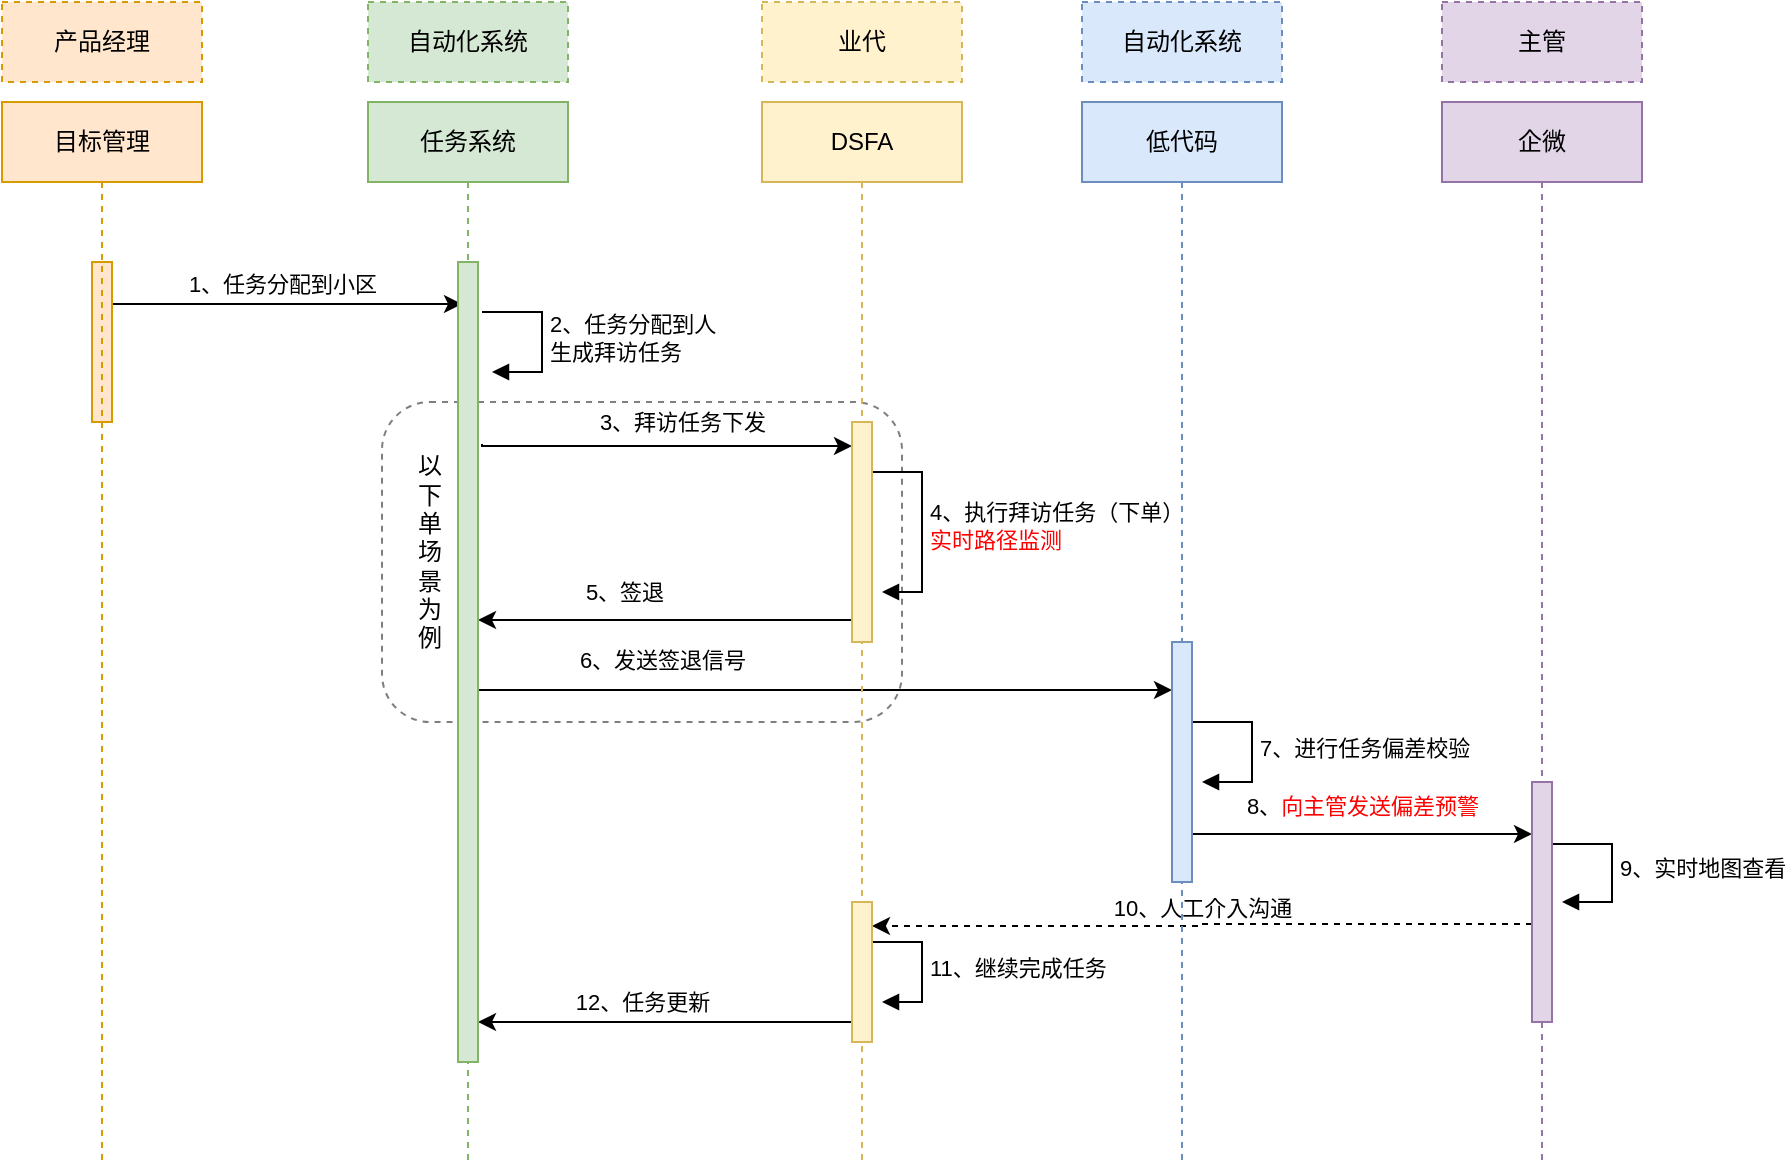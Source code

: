 <mxfile version="24.3.0" type="github">
  <diagram name="第 1 页" id="HeEPCXqBgrqx8JCdo51S">
    <mxGraphModel dx="1173" dy="734" grid="1" gridSize="10" guides="1" tooltips="1" connect="1" arrows="1" fold="1" page="1" pageScale="1" pageWidth="827" pageHeight="1169" math="0" shadow="0">
      <root>
        <mxCell id="0" />
        <mxCell id="1" parent="0" />
        <mxCell id="6DlFhs00cxl8scHIWj8Q-1" value="" style="rounded=1;whiteSpace=wrap;html=1;dashed=1;opacity=50;" parent="1" vertex="1">
          <mxGeometry x="390" y="250" width="260" height="160" as="geometry" />
        </mxCell>
        <mxCell id="xLdcu0WZfneFnCrg7qVL-11" value="" style="edgeStyle=orthogonalEdgeStyle;rounded=0;orthogonalLoop=1;jettySize=auto;html=1;curved=0;" parent="1" edge="1">
          <mxGeometry relative="1" as="geometry">
            <mxPoint x="255" y="201" as="sourcePoint" />
            <mxPoint x="430" y="201" as="targetPoint" />
          </mxGeometry>
        </mxCell>
        <mxCell id="xLdcu0WZfneFnCrg7qVL-13" value="1、任务分配到小区" style="edgeLabel;html=1;align=center;verticalAlign=middle;resizable=0;points=[];" parent="xLdcu0WZfneFnCrg7qVL-11" vertex="1" connectable="0">
          <mxGeometry x="-0.228" y="-2" relative="1" as="geometry">
            <mxPoint x="17" y="-12" as="offset" />
          </mxGeometry>
        </mxCell>
        <mxCell id="xLdcu0WZfneFnCrg7qVL-17" value="" style="edgeStyle=orthogonalEdgeStyle;rounded=0;orthogonalLoop=1;jettySize=auto;html=1;curved=0;" parent="1" target="xLdcu0WZfneFnCrg7qVL-16" edge="1">
          <mxGeometry relative="1" as="geometry">
            <mxPoint x="440" y="271" as="sourcePoint" />
            <mxPoint x="610" y="271" as="targetPoint" />
            <Array as="points">
              <mxPoint x="440" y="272" />
            </Array>
          </mxGeometry>
        </mxCell>
        <mxCell id="xLdcu0WZfneFnCrg7qVL-19" value="3、拜访任务下发" style="edgeLabel;html=1;align=center;verticalAlign=middle;resizable=0;points=[];" parent="xLdcu0WZfneFnCrg7qVL-17" vertex="1" connectable="0">
          <mxGeometry x="-0.163" relative="1" as="geometry">
            <mxPoint x="23" y="-12" as="offset" />
          </mxGeometry>
        </mxCell>
        <mxCell id="xLdcu0WZfneFnCrg7qVL-15" value="2、任务分配到人&lt;br&gt;生成拜访任务" style="html=1;align=left;spacingLeft=2;endArrow=block;rounded=0;edgeStyle=orthogonalEdgeStyle;curved=0;rounded=0;" parent="1" edge="1">
          <mxGeometry x="0.012" relative="1" as="geometry">
            <mxPoint x="440" y="205" as="sourcePoint" />
            <Array as="points">
              <mxPoint x="470" y="235" />
            </Array>
            <mxPoint x="445" y="235.0" as="targetPoint" />
            <mxPoint as="offset" />
          </mxGeometry>
        </mxCell>
        <mxCell id="xLdcu0WZfneFnCrg7qVL-27" value="" style="edgeStyle=orthogonalEdgeStyle;rounded=0;orthogonalLoop=1;jettySize=auto;html=1;curved=0;" parent="1" edge="1">
          <mxGeometry relative="1" as="geometry">
            <mxPoint x="438" y="394.0" as="sourcePoint" />
            <mxPoint x="785" y="394.0" as="targetPoint" />
            <Array as="points">
              <mxPoint x="710" y="394" />
              <mxPoint x="710" y="394" />
            </Array>
          </mxGeometry>
        </mxCell>
        <mxCell id="xLdcu0WZfneFnCrg7qVL-28" value="6、发送签退信号" style="edgeLabel;html=1;align=center;verticalAlign=middle;resizable=0;points=[];" parent="xLdcu0WZfneFnCrg7qVL-27" vertex="1" connectable="0">
          <mxGeometry x="-0.204" relative="1" as="geometry">
            <mxPoint x="-46" y="-15" as="offset" />
          </mxGeometry>
        </mxCell>
        <mxCell id="xLdcu0WZfneFnCrg7qVL-50" value="" style="edgeStyle=orthogonalEdgeStyle;rounded=0;orthogonalLoop=1;jettySize=auto;html=1;curved=0;" parent="1" edge="1">
          <mxGeometry relative="1" as="geometry">
            <mxPoint x="625" y="359.0" as="sourcePoint" />
            <mxPoint x="438" y="359.0" as="targetPoint" />
          </mxGeometry>
        </mxCell>
        <mxCell id="xLdcu0WZfneFnCrg7qVL-51" value="5、签退" style="edgeLabel;html=1;align=center;verticalAlign=middle;resizable=0;points=[];" parent="xLdcu0WZfneFnCrg7qVL-50" vertex="1" connectable="0">
          <mxGeometry x="0.254" y="1" relative="1" as="geometry">
            <mxPoint x="3" y="-15" as="offset" />
          </mxGeometry>
        </mxCell>
        <mxCell id="xLdcu0WZfneFnCrg7qVL-22" value="4、执行拜访任务（下单）&lt;br&gt;&lt;font color=&quot;#ff0000&quot;&gt;实时路径监测&lt;/font&gt;" style="html=1;align=left;spacingLeft=2;endArrow=block;rounded=0;edgeStyle=orthogonalEdgeStyle;curved=0;rounded=0;" parent="1" edge="1">
          <mxGeometry x="-0.009" relative="1" as="geometry">
            <mxPoint x="635" y="285" as="sourcePoint" />
            <Array as="points">
              <mxPoint x="660" y="285" />
              <mxPoint x="660" y="345" />
            </Array>
            <mxPoint x="640" y="345" as="targetPoint" />
            <mxPoint as="offset" />
          </mxGeometry>
        </mxCell>
        <mxCell id="xLdcu0WZfneFnCrg7qVL-44" value="" style="edgeStyle=orthogonalEdgeStyle;rounded=0;orthogonalLoop=1;jettySize=auto;html=1;curved=0;" parent="1" edge="1">
          <mxGeometry relative="1" as="geometry">
            <mxPoint x="795" y="466.0" as="sourcePoint" />
            <mxPoint x="965" y="466.0" as="targetPoint" />
            <Array as="points">
              <mxPoint x="840" y="466" />
              <mxPoint x="840" y="466" />
            </Array>
          </mxGeometry>
        </mxCell>
        <mxCell id="xLdcu0WZfneFnCrg7qVL-45" value="8、&lt;font color=&quot;#ff0000&quot;&gt;向主管发送偏差预警&lt;/font&gt;" style="edgeLabel;html=1;align=center;verticalAlign=middle;resizable=0;points=[];" parent="xLdcu0WZfneFnCrg7qVL-44" vertex="1" connectable="0">
          <mxGeometry x="-0.249" y="-2" relative="1" as="geometry">
            <mxPoint x="21" y="-16" as="offset" />
          </mxGeometry>
        </mxCell>
        <mxCell id="xLdcu0WZfneFnCrg7qVL-40" value="7、进行任务偏差校验" style="html=1;align=left;spacingLeft=2;endArrow=block;rounded=0;edgeStyle=orthogonalEdgeStyle;curved=0;rounded=0;" parent="1" edge="1">
          <mxGeometry relative="1" as="geometry">
            <mxPoint x="795" y="410" as="sourcePoint" />
            <Array as="points">
              <mxPoint x="825" y="410" />
              <mxPoint x="825" y="440" />
              <mxPoint x="800" y="440" />
            </Array>
            <mxPoint x="800" y="440" as="targetPoint" />
            <mxPoint as="offset" />
          </mxGeometry>
        </mxCell>
        <mxCell id="xLdcu0WZfneFnCrg7qVL-46" value="9、实时地图查看" style="html=1;align=left;spacingLeft=2;endArrow=block;rounded=0;edgeStyle=orthogonalEdgeStyle;curved=0;rounded=0;" parent="1" edge="1">
          <mxGeometry relative="1" as="geometry">
            <mxPoint x="975" y="471" as="sourcePoint" />
            <Array as="points">
              <mxPoint x="1005" y="471" />
              <mxPoint x="1005" y="500" />
            </Array>
            <mxPoint x="980" y="500" as="targetPoint" />
            <mxPoint as="offset" />
          </mxGeometry>
        </mxCell>
        <mxCell id="xLdcu0WZfneFnCrg7qVL-48" style="edgeStyle=orthogonalEdgeStyle;rounded=0;orthogonalLoop=1;jettySize=auto;html=1;curved=0;dashed=1;" parent="1" target="xLdcu0WZfneFnCrg7qVL-63" edge="1">
          <mxGeometry relative="1" as="geometry">
            <mxPoint x="965" y="511.0" as="sourcePoint" />
            <mxPoint x="640" y="511" as="targetPoint" />
            <Array as="points">
              <mxPoint x="800" y="512" />
            </Array>
          </mxGeometry>
        </mxCell>
        <mxCell id="xLdcu0WZfneFnCrg7qVL-52" value="10、人工介入沟通" style="edgeLabel;html=1;align=center;verticalAlign=middle;resizable=0;points=[];" parent="xLdcu0WZfneFnCrg7qVL-48" vertex="1" connectable="0">
          <mxGeometry x="0.007" relative="1" as="geometry">
            <mxPoint y="-9" as="offset" />
          </mxGeometry>
        </mxCell>
        <mxCell id="xLdcu0WZfneFnCrg7qVL-55" value="11、继续完成任务" style="html=1;align=left;spacingLeft=2;endArrow=block;rounded=0;edgeStyle=orthogonalEdgeStyle;curved=0;rounded=0;" parent="1" edge="1">
          <mxGeometry relative="1" as="geometry">
            <mxPoint x="635" y="520" as="sourcePoint" />
            <Array as="points">
              <mxPoint x="660" y="520" />
              <mxPoint x="660" y="550" />
            </Array>
            <mxPoint x="640" y="550" as="targetPoint" />
            <mxPoint as="offset" />
          </mxGeometry>
        </mxCell>
        <mxCell id="xLdcu0WZfneFnCrg7qVL-58" value="产品经理" style="rounded=0;whiteSpace=wrap;html=1;dashed=1;movable=1;resizable=1;rotatable=1;deletable=1;editable=1;locked=0;connectable=1;fillColor=#ffe6cc;strokeColor=#d79b00;" parent="1" vertex="1">
          <mxGeometry x="200" y="50" width="100" height="40" as="geometry" />
        </mxCell>
        <mxCell id="xLdcu0WZfneFnCrg7qVL-59" value="自动化系统" style="rounded=0;whiteSpace=wrap;html=1;dashed=1;fillColor=#d5e8d4;strokeColor=#82b366;" parent="1" vertex="1">
          <mxGeometry x="383" y="50" width="100" height="40" as="geometry" />
        </mxCell>
        <mxCell id="xLdcu0WZfneFnCrg7qVL-60" value="业代" style="rounded=0;whiteSpace=wrap;html=1;dashed=1;fillColor=#fff2cc;strokeColor=#d6b656;" parent="1" vertex="1">
          <mxGeometry x="580" y="50" width="100" height="40" as="geometry" />
        </mxCell>
        <mxCell id="xLdcu0WZfneFnCrg7qVL-61" value="自动化系统" style="rounded=0;whiteSpace=wrap;html=1;dashed=1;fillColor=#dae8fc;strokeColor=#6c8ebf;" parent="1" vertex="1">
          <mxGeometry x="740" y="50" width="100" height="40" as="geometry" />
        </mxCell>
        <mxCell id="xLdcu0WZfneFnCrg7qVL-62" value="主管" style="rounded=0;whiteSpace=wrap;html=1;dashed=1;fillColor=#e1d5e7;strokeColor=#9673a6;" parent="1" vertex="1">
          <mxGeometry x="920" y="50" width="100" height="40" as="geometry" />
        </mxCell>
        <mxCell id="xLdcu0WZfneFnCrg7qVL-66" value="" style="edgeStyle=orthogonalEdgeStyle;rounded=0;orthogonalLoop=1;jettySize=auto;html=1;curved=0;" parent="1" source="xLdcu0WZfneFnCrg7qVL-63" edge="1">
          <mxGeometry relative="1" as="geometry">
            <mxPoint x="438" y="560" as="targetPoint" />
            <Array as="points">
              <mxPoint x="438" y="560" />
            </Array>
          </mxGeometry>
        </mxCell>
        <mxCell id="xLdcu0WZfneFnCrg7qVL-67" value="12、任务更新" style="edgeLabel;html=1;align=center;verticalAlign=middle;resizable=0;points=[];" parent="xLdcu0WZfneFnCrg7qVL-66" vertex="1" connectable="0">
          <mxGeometry x="-0.079" y="-1" relative="1" as="geometry">
            <mxPoint x="-19" y="-9" as="offset" />
          </mxGeometry>
        </mxCell>
        <mxCell id="xLdcu0WZfneFnCrg7qVL-9" value="" style="html=1;points=[[0,0,0,0,5],[0,1,0,0,-5],[1,0,0,0,5],[1,1,0,0,-5]];perimeter=orthogonalPerimeter;outlineConnect=0;targetShapes=umlLifeline;portConstraint=eastwest;newEdgeStyle={&quot;curved&quot;:0,&quot;rounded&quot;:0};fillColor=#ffe6cc;strokeColor=#d79b00;" parent="1" vertex="1">
          <mxGeometry x="245" y="180" width="10" height="80" as="geometry" />
        </mxCell>
        <mxCell id="xLdcu0WZfneFnCrg7qVL-4" value="企微" style="shape=umlLifeline;perimeter=lifelinePerimeter;whiteSpace=wrap;html=1;container=1;dropTarget=0;collapsible=0;recursiveResize=0;outlineConnect=0;portConstraint=eastwest;newEdgeStyle={&quot;curved&quot;:0,&quot;rounded&quot;:0};movable=1;resizable=1;rotatable=1;deletable=1;editable=1;locked=0;connectable=1;fillColor=#e1d5e7;strokeColor=#9673a6;" parent="1" vertex="1">
          <mxGeometry x="920" y="100" width="100" height="530" as="geometry" />
        </mxCell>
        <mxCell id="xLdcu0WZfneFnCrg7qVL-1" value="目标管理" style="shape=umlLifeline;perimeter=lifelinePerimeter;whiteSpace=wrap;html=1;container=1;dropTarget=0;collapsible=0;recursiveResize=0;outlineConnect=0;portConstraint=eastwest;newEdgeStyle={&quot;curved&quot;:0,&quot;rounded&quot;:0};movable=1;resizable=1;rotatable=1;deletable=1;editable=1;locked=0;connectable=1;fillColor=#ffe6cc;strokeColor=#d79b00;" parent="1" vertex="1">
          <mxGeometry x="200" y="100" width="100" height="530" as="geometry" />
        </mxCell>
        <mxCell id="xLdcu0WZfneFnCrg7qVL-3" value="低代码" style="shape=umlLifeline;perimeter=lifelinePerimeter;whiteSpace=wrap;html=1;container=1;dropTarget=0;collapsible=0;recursiveResize=0;outlineConnect=0;portConstraint=eastwest;newEdgeStyle={&quot;curved&quot;:0,&quot;rounded&quot;:0};movable=1;resizable=1;rotatable=1;deletable=1;editable=1;locked=0;connectable=1;fillColor=#dae8fc;strokeColor=#6c8ebf;" parent="1" vertex="1">
          <mxGeometry x="740" y="100" width="100" height="530" as="geometry" />
        </mxCell>
        <mxCell id="xLdcu0WZfneFnCrg7qVL-23" value="DSFA" style="shape=umlLifeline;perimeter=lifelinePerimeter;whiteSpace=wrap;html=1;container=1;dropTarget=0;collapsible=0;recursiveResize=0;outlineConnect=0;portConstraint=eastwest;newEdgeStyle={&quot;curved&quot;:0,&quot;rounded&quot;:0};movable=1;resizable=1;rotatable=1;deletable=1;editable=1;locked=0;connectable=1;fillColor=#fff2cc;strokeColor=#d6b656;" parent="1" vertex="1">
          <mxGeometry x="580" y="100" width="100" height="530" as="geometry" />
        </mxCell>
        <mxCell id="xLdcu0WZfneFnCrg7qVL-2" value="任务系统" style="shape=umlLifeline;perimeter=lifelinePerimeter;whiteSpace=wrap;html=1;container=1;dropTarget=0;collapsible=0;recursiveResize=0;outlineConnect=0;portConstraint=eastwest;newEdgeStyle={&quot;curved&quot;:0,&quot;rounded&quot;:0};movable=1;resizable=1;rotatable=1;deletable=1;editable=1;locked=0;connectable=1;fillColor=#d5e8d4;strokeColor=#82b366;" parent="1" vertex="1">
          <mxGeometry x="383" y="100" width="100" height="530" as="geometry" />
        </mxCell>
        <mxCell id="xLdcu0WZfneFnCrg7qVL-10" value="" style="html=1;points=[[0,0,0,0,5],[0,1,0,0,-5],[1,0,0,0,5],[1,1,0,0,-5]];perimeter=orthogonalPerimeter;outlineConnect=0;targetShapes=umlLifeline;portConstraint=eastwest;newEdgeStyle={&quot;curved&quot;:0,&quot;rounded&quot;:0};fillColor=#d5e8d4;strokeColor=#82b366;" parent="1" vertex="1">
          <mxGeometry x="428" y="180" width="10" height="400" as="geometry" />
        </mxCell>
        <mxCell id="xLdcu0WZfneFnCrg7qVL-16" value="" style="html=1;points=[[0,0,0,0,5],[0,1,0,0,-5],[1,0,0,0,5],[1,1,0,0,-5]];perimeter=orthogonalPerimeter;outlineConnect=0;targetShapes=umlLifeline;portConstraint=eastwest;newEdgeStyle={&quot;curved&quot;:0,&quot;rounded&quot;:0};fillColor=#fff2cc;strokeColor=#d6b656;" parent="1" vertex="1">
          <mxGeometry x="625" y="260" width="10" height="110" as="geometry" />
        </mxCell>
        <mxCell id="xLdcu0WZfneFnCrg7qVL-63" value="" style="html=1;points=[[0,0,0,0,5],[0,1,0,0,-5],[1,0,0,0,5],[1,1,0,0,-5]];perimeter=orthogonalPerimeter;outlineConnect=0;targetShapes=umlLifeline;portConstraint=eastwest;newEdgeStyle={&quot;curved&quot;:0,&quot;rounded&quot;:0};fillColor=#fff2cc;strokeColor=#d6b656;" parent="1" vertex="1">
          <mxGeometry x="625" y="500" width="10" height="70" as="geometry" />
        </mxCell>
        <mxCell id="xLdcu0WZfneFnCrg7qVL-26" value="" style="html=1;points=[[0,0,0,0,5],[0,1,0,0,-5],[1,0,0,0,5],[1,1,0,0,-5]];perimeter=orthogonalPerimeter;outlineConnect=0;targetShapes=umlLifeline;portConstraint=eastwest;newEdgeStyle={&quot;curved&quot;:0,&quot;rounded&quot;:0};fillColor=#dae8fc;strokeColor=#6c8ebf;" parent="1" vertex="1">
          <mxGeometry x="785" y="370" width="10" height="120" as="geometry" />
        </mxCell>
        <mxCell id="xLdcu0WZfneFnCrg7qVL-43" value="" style="html=1;points=[[0,0,0,0,5],[0,1,0,0,-5],[1,0,0,0,5],[1,1,0,0,-5]];perimeter=orthogonalPerimeter;outlineConnect=0;targetShapes=umlLifeline;portConstraint=eastwest;newEdgeStyle={&quot;curved&quot;:0,&quot;rounded&quot;:0};fillColor=#e1d5e7;strokeColor=#9673a6;" parent="1" vertex="1">
          <mxGeometry x="965" y="440" width="10" height="120" as="geometry" />
        </mxCell>
        <mxCell id="6DlFhs00cxl8scHIWj8Q-2" value="以下单场景为例" style="text;html=1;align=center;verticalAlign=middle;whiteSpace=wrap;rounded=0;" parent="1" vertex="1">
          <mxGeometry x="404" y="310" width="20" height="30" as="geometry" />
        </mxCell>
      </root>
    </mxGraphModel>
  </diagram>
</mxfile>
